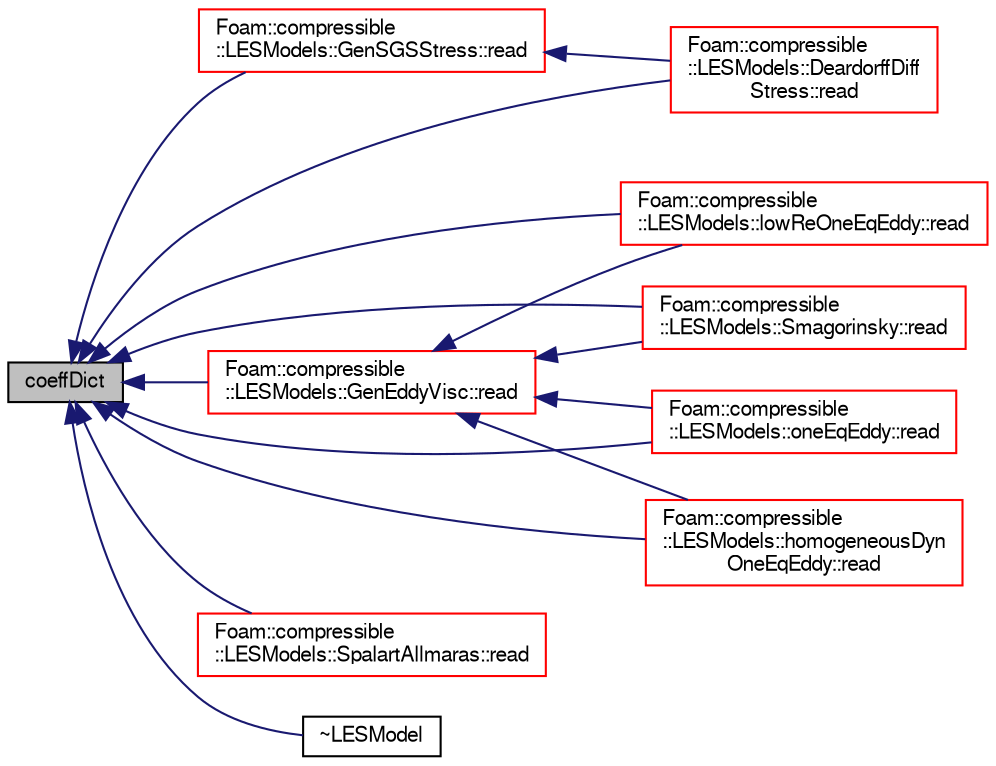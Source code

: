 digraph "coeffDict"
{
  bgcolor="transparent";
  edge [fontname="FreeSans",fontsize="10",labelfontname="FreeSans",labelfontsize="10"];
  node [fontname="FreeSans",fontsize="10",shape=record];
  rankdir="LR";
  Node648 [label="coeffDict",height=0.2,width=0.4,color="black", fillcolor="grey75", style="filled", fontcolor="black"];
  Node648 -> Node649 [dir="back",color="midnightblue",fontsize="10",style="solid",fontname="FreeSans"];
  Node649 [label="Foam::compressible\l::LESModels::DeardorffDiff\lStress::read",height=0.2,width=0.4,color="red",URL="$a30614.html#af816873151ddb0126e98bb2f914d8ed5",tooltip="Read LESProperties dictionary. "];
  Node648 -> Node652 [dir="back",color="midnightblue",fontsize="10",style="solid",fontname="FreeSans"];
  Node652 [label="Foam::compressible\l::LESModels::lowReOneEqEddy::read",height=0.2,width=0.4,color="red",URL="$a30638.html#af816873151ddb0126e98bb2f914d8ed5",tooltip="Read LESProperties dictionary. "];
  Node648 -> Node655 [dir="back",color="midnightblue",fontsize="10",style="solid",fontname="FreeSans"];
  Node655 [label="Foam::compressible\l::LESModels::Smagorinsky::read",height=0.2,width=0.4,color="red",URL="$a30646.html#af816873151ddb0126e98bb2f914d8ed5",tooltip="Read LESProperties dictionary. "];
  Node648 -> Node658 [dir="back",color="midnightblue",fontsize="10",style="solid",fontname="FreeSans"];
  Node658 [label="Foam::compressible\l::LESModels::oneEqEddy::read",height=0.2,width=0.4,color="red",URL="$a30642.html#af816873151ddb0126e98bb2f914d8ed5",tooltip="Read LESProperties dictionary. "];
  Node648 -> Node661 [dir="back",color="midnightblue",fontsize="10",style="solid",fontname="FreeSans"];
  Node661 [label="Foam::compressible\l::LESModels::homogeneousDyn\lOneEqEddy::read",height=0.2,width=0.4,color="red",URL="$a30630.html#af816873151ddb0126e98bb2f914d8ed5",tooltip="Read LESProperties dictionary. "];
  Node648 -> Node664 [dir="back",color="midnightblue",fontsize="10",style="solid",fontname="FreeSans"];
  Node664 [label="Foam::compressible\l::LESModels::GenEddyVisc::read",height=0.2,width=0.4,color="red",URL="$a30622.html#af816873151ddb0126e98bb2f914d8ed5",tooltip="Read LESProperties dictionary. "];
  Node664 -> Node661 [dir="back",color="midnightblue",fontsize="10",style="solid",fontname="FreeSans"];
  Node664 -> Node652 [dir="back",color="midnightblue",fontsize="10",style="solid",fontname="FreeSans"];
  Node664 -> Node658 [dir="back",color="midnightblue",fontsize="10",style="solid",fontname="FreeSans"];
  Node664 -> Node655 [dir="back",color="midnightblue",fontsize="10",style="solid",fontname="FreeSans"];
  Node648 -> Node666 [dir="back",color="midnightblue",fontsize="10",style="solid",fontname="FreeSans"];
  Node666 [label="Foam::compressible\l::LESModels::GenSGSStress::read",height=0.2,width=0.4,color="red",URL="$a30626.html#af816873151ddb0126e98bb2f914d8ed5",tooltip="Read LESProperties dictionary. "];
  Node666 -> Node649 [dir="back",color="midnightblue",fontsize="10",style="solid",fontname="FreeSans"];
  Node648 -> Node668 [dir="back",color="midnightblue",fontsize="10",style="solid",fontname="FreeSans"];
  Node668 [label="Foam::compressible\l::LESModels::SpalartAllmaras::read",height=0.2,width=0.4,color="red",URL="$a30650.html#af816873151ddb0126e98bb2f914d8ed5",tooltip="Read LESProperties dictionary. "];
  Node648 -> Node670 [dir="back",color="midnightblue",fontsize="10",style="solid",fontname="FreeSans"];
  Node670 [label="~LESModel",height=0.2,width=0.4,color="black",URL="$a30634.html#ab18206ffd764e6936775478398399ed9",tooltip="Destructor. "];
}
